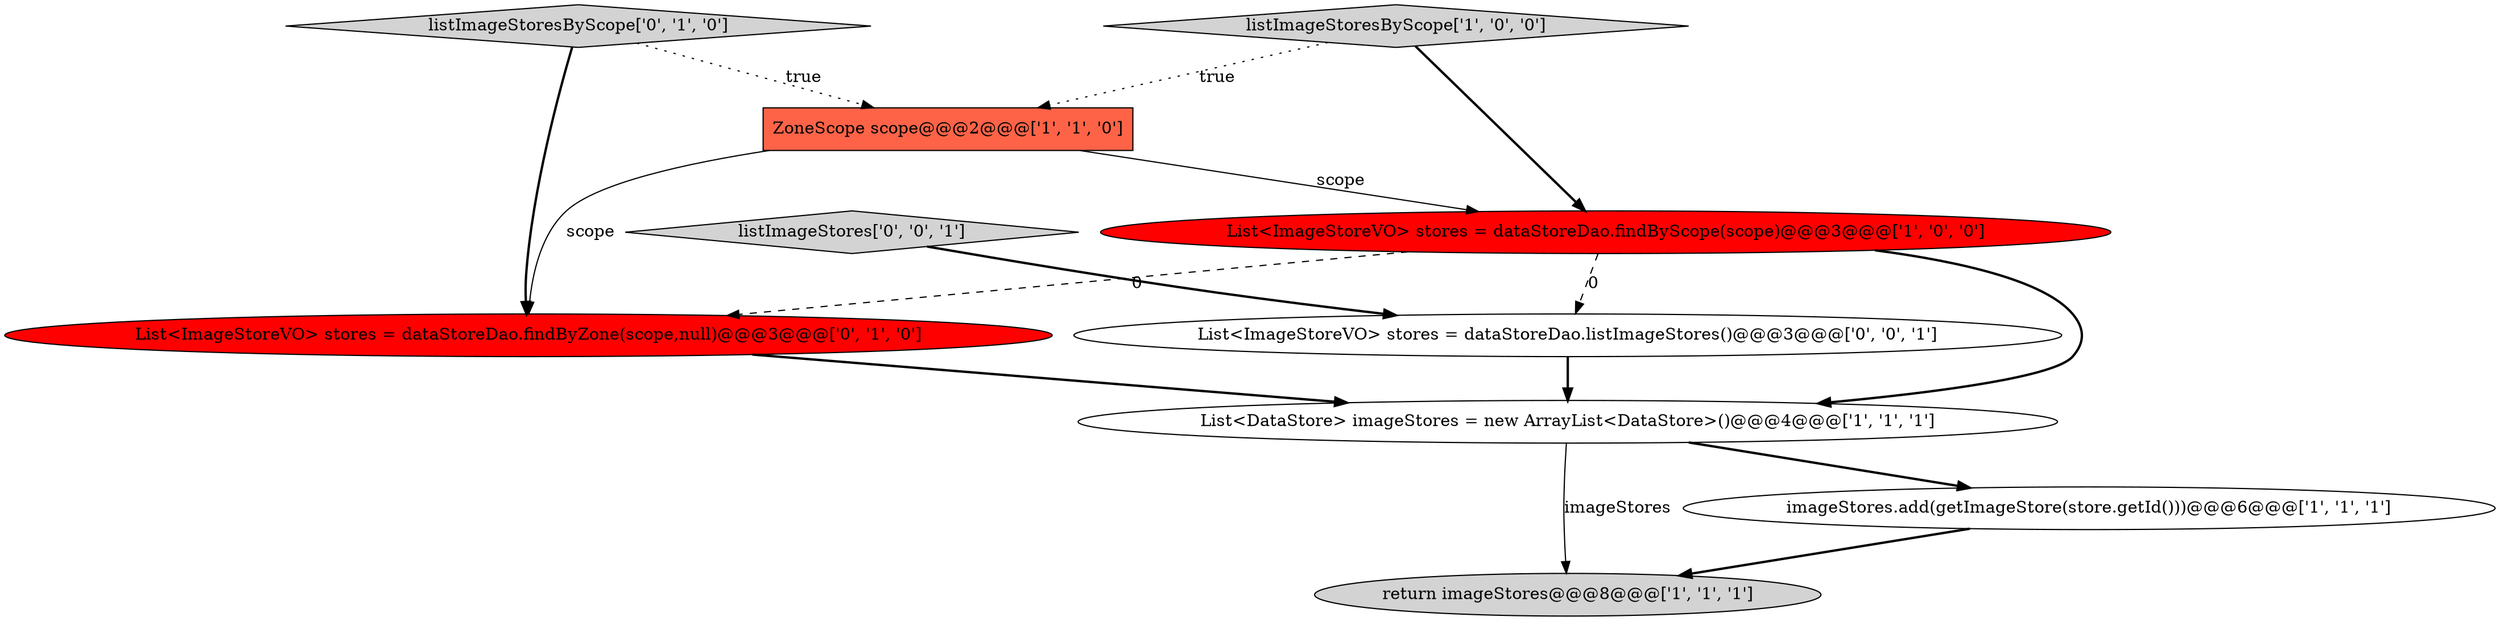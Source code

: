 digraph {
7 [style = filled, label = "List<ImageStoreVO> stores = dataStoreDao.findByZone(scope,null)@@@3@@@['0', '1', '0']", fillcolor = red, shape = ellipse image = "AAA1AAABBB2BBB"];
9 [style = filled, label = "List<ImageStoreVO> stores = dataStoreDao.listImageStores()@@@3@@@['0', '0', '1']", fillcolor = white, shape = ellipse image = "AAA0AAABBB3BBB"];
2 [style = filled, label = "List<DataStore> imageStores = new ArrayList<DataStore>()@@@4@@@['1', '1', '1']", fillcolor = white, shape = ellipse image = "AAA0AAABBB1BBB"];
4 [style = filled, label = "ZoneScope scope@@@2@@@['1', '1', '0']", fillcolor = tomato, shape = box image = "AAA0AAABBB1BBB"];
6 [style = filled, label = "listImageStoresByScope['0', '1', '0']", fillcolor = lightgray, shape = diamond image = "AAA0AAABBB2BBB"];
0 [style = filled, label = "listImageStoresByScope['1', '0', '0']", fillcolor = lightgray, shape = diamond image = "AAA0AAABBB1BBB"];
8 [style = filled, label = "listImageStores['0', '0', '1']", fillcolor = lightgray, shape = diamond image = "AAA0AAABBB3BBB"];
1 [style = filled, label = "List<ImageStoreVO> stores = dataStoreDao.findByScope(scope)@@@3@@@['1', '0', '0']", fillcolor = red, shape = ellipse image = "AAA1AAABBB1BBB"];
5 [style = filled, label = "return imageStores@@@8@@@['1', '1', '1']", fillcolor = lightgray, shape = ellipse image = "AAA0AAABBB1BBB"];
3 [style = filled, label = "imageStores.add(getImageStore(store.getId()))@@@6@@@['1', '1', '1']", fillcolor = white, shape = ellipse image = "AAA0AAABBB1BBB"];
1->9 [style = dashed, label="0"];
1->2 [style = bold, label=""];
3->5 [style = bold, label=""];
4->7 [style = solid, label="scope"];
4->1 [style = solid, label="scope"];
1->7 [style = dashed, label="0"];
6->7 [style = bold, label=""];
6->4 [style = dotted, label="true"];
9->2 [style = bold, label=""];
7->2 [style = bold, label=""];
0->1 [style = bold, label=""];
2->3 [style = bold, label=""];
0->4 [style = dotted, label="true"];
8->9 [style = bold, label=""];
2->5 [style = solid, label="imageStores"];
}
